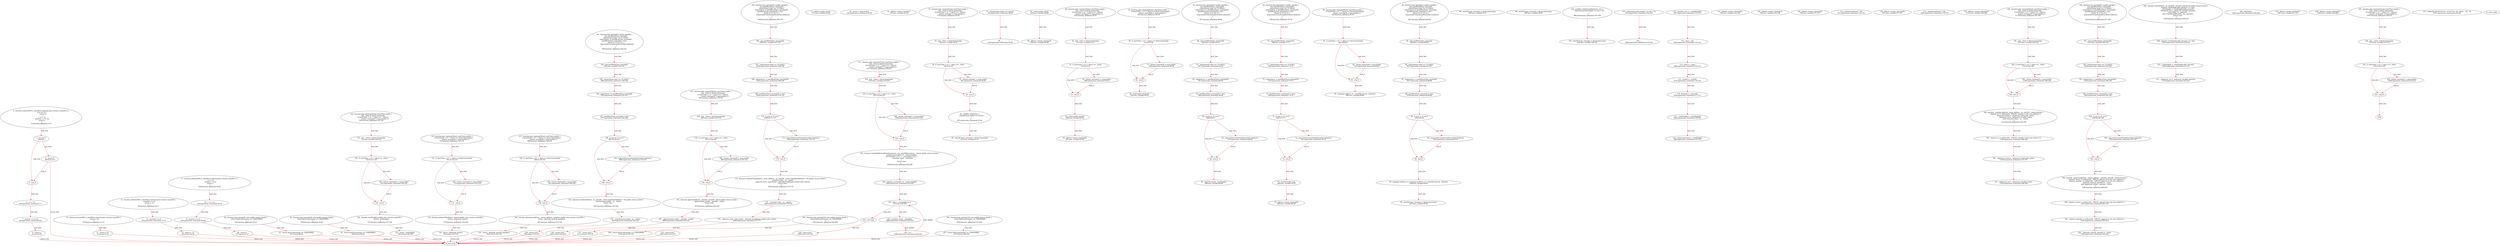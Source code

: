 digraph  {
15 [label="2_ function mul(uint256 a, uint256 b) internal pure returns (uint256 c) {\n    if (a == 0) {\n        return 0;\n    }\n    c = a * b;\n    assert(c / a == b);\n    return c;\n  }\n15-function_definition-3-10", method="mul(uint256 a,uint256 b)", type_label=function_definition];
33 [label="3_ if_a == 0\n33-if-4-6", method="mul(uint256 a,uint256 b)", type_label=if];
1613 [label="3_ end_if", method="mul(uint256 a,uint256 b)", type_label=end_if];
38 [label="4_ return 0;\n38-return-5-5", method="mul(uint256 a,uint256 b)", type_label=return];
40 [label="6_ c = a * b;\n40-expression_statement-7-7", method="mul(uint256 a,uint256 b)", type_label=expression_statement];
46 [label="7_ assert(c / a == b);\n46-expression_statement-8-8", method="mul(uint256 a,uint256 b)", type_label=expression_statement];
55 [label="8_ return c;\n55-return-9-9", method="mul(uint256 a,uint256 b)", type_label=return];
57 [label="10_ function div(uint256 a, uint256 b) internal pure returns (uint256) {\n    return a / b;\n  }\n57-function_definition-11-13", method="div(uint256 a,uint256 b)", type_label=function_definition];
74 [label="11_ return a / b;\n74-return-12-12", method="div(uint256 a,uint256 b)", type_label=return];
78 [label="13_ function sub(uint256 a, uint256 b) internal pure returns (uint256) {\n    assert(b <= a);\n    return a - b;\n  }\n78-function_definition-14-17", method="sub(uint256 a,uint256 b)", type_label=function_definition];
95 [label="14_ assert(b <= a);\n95-expression_statement-15-15", method="sub(uint256 a,uint256 b)", type_label=expression_statement];
102 [label="15_ return a - b;\n102-return-16-16", method="sub(uint256 a,uint256 b)", type_label=return];
106 [label="17_ function add(uint256 a, uint256 b) internal pure returns (uint256 c) {\n    c = a + b;\n    assert(c >= a);\n    return c;\n  }\n106-function_definition-18-22", method="add(uint256 a,uint256 b)", type_label=function_definition];
124 [label="18_ c = a + b;\n124-expression_statement-19-19", method="add(uint256 a,uint256 b)", type_label=expression_statement];
130 [label="19_ assert(c >= a);\n130-expression_statement-20-20", method="add(uint256 a,uint256 b)", type_label=expression_statement];
137 [label="20_ return c;\n137-return-21-21", method="add(uint256 a,uint256 b)", type_label=return];
142 [label="24_ function bug_tmstmp9() view public returns (bool) {\n    return block.timestamp >= 1546300800;\n  }\n142-function_definition-25-27", method="bug_tmstmp9()", type_label=function_definition];
151 [label="25_ return block.timestamp >= 1546300800;\n151-return-26-26", method="bug_tmstmp9()", type_label=return];
157 [label="27_ address public owner;\n157-new_variable-28-28", method="", type_label=new_variable];
164 [label="29_ owner = msg.sender;\n164-expression_statement-30-30", method="", type_label=expression_statement];
170 [label="31_ address winner_tmstmp7;\n170-new_variable-32-32", method="", type_label=new_variable];
174 [label="32_ function play_tmstmp7(uint startTime) public {\n	uint _vtime = block.timestamp;\n	if (startTime + (5 * 1 days) == _vtime){\n		winner_tmstmp7 = msg.sender;}}\n174-function_definition-33-36", method="play_tmstmp7(uint startTime)", type_label=function_definition];
182 [label="33_ uint _vtime = block.timestamp;\n182-new_variable-34-34", method="play_tmstmp7(uint startTime)", type_label=new_variable];
190 [label="34_ if_startTime + (5 * 1 days) == _vtime\n190-if-35-36", method="play_tmstmp7(uint startTime)", type_label=if];
1770 [label="34_ end_if", method="play_tmstmp7(uint startTime)", type_label=end_if];
201 [label="35_ winner_tmstmp7 = msg.sender;\n201-expression_statement-36-36", method="play_tmstmp7(uint startTime)", type_label=expression_statement];
207 [label="36_ modifier onlyOwner {\n        require(msg.sender == owner);\n        _;\n    }\n207-expression_statement-37-40", method="", type_label=expression_statement];
210 [label="37_ require(msg.sender == owner);\n210-expression_statement-38-38", method="", type_label=expression_statement];
219 [label="38_ _;\n219-expression_statement-39-39", method="", type_label=expression_statement];
221 [label="40_ uint256 bugv_tmstmp5 = block.timestamp;\n221-new_variable-41-41", method="", type_label=new_variable];
239 [label="44_ function bug_tmstmp25() view public returns (bool) {\n    return block.timestamp >= 1546300800;\n  }\n239-function_definition-45-47", method="bug_tmstmp25()", type_label=function_definition];
248 [label="45_ return block.timestamp >= 1546300800;\n248-return-46-46", method="bug_tmstmp25()", type_label=return];
254 [label="47_ string public name;\n254-new_variable-48-48", method="", type_label=new_variable];
259 [label="48_ address winner_tmstmp19;\n259-new_variable-49-49", method="", type_label=new_variable];
263 [label="49_ function play_tmstmp19(uint startTime) public {\n	uint _vtime = block.timestamp;\n	if (startTime + (5 * 1 days) == _vtime){\n		winner_tmstmp19 = msg.sender;}}\n263-function_definition-50-53", method="play_tmstmp19(uint startTime)", type_label=function_definition];
271 [label="50_ uint _vtime = block.timestamp;\n271-new_variable-51-51", method="play_tmstmp19(uint startTime)", type_label=new_variable];
279 [label="51_ if_startTime + (5 * 1 days) == _vtime\n279-if-52-53", method="play_tmstmp19(uint startTime)", type_label=if];
1859 [label="51_ end_if", method="play_tmstmp19(uint startTime)", type_label=end_if];
290 [label="52_ winner_tmstmp19 = msg.sender;\n290-expression_statement-53-53", method="play_tmstmp19(uint startTime)", type_label=expression_statement];
296 [label="53_ string public symbol;\n296-new_variable-54-54", method="", type_label=new_variable];
301 [label="54_ address winner_tmstmp26;\n301-new_variable-55-55", method="", type_label=new_variable];
305 [label="55_ function play_tmstmp26(uint startTime) public {\n	if (startTime + (5 * 1 days) == block.timestamp){\n		winner_tmstmp26 = msg.sender;}}\n305-function_definition-56-58", method="play_tmstmp26(uint startTime)", type_label=function_definition];
313 [label="56_ if_startTime + (5 * 1 days) == block.timestamp\n313-if-57-58", method="play_tmstmp26(uint startTime)", type_label=if];
1893 [label="56_ end_if", method="play_tmstmp26(uint startTime)", type_label=end_if];
326 [label="57_ winner_tmstmp26 = msg.sender;\n326-expression_statement-58-58", method="play_tmstmp26(uint startTime)", type_label=expression_statement];
332 [label="58_ uint8 public decimals;\n332-new_variable-59-59", method="", type_label=new_variable];
337 [label="59_ function bug_tmstmp20 () public payable {\n	uint pastBlockTime_tmstmp20;  \n	require(msg.value == 10 ether);  \n        require(now != pastBlockTime_tmstmp20);  \n        pastBlockTime_tmstmp20 = now;        \n        if(now % 15 == 0) {  \n            msg.sender.transfer(address(this).balance);\n        }\n    }\n337-function_definition-60-68", method="bug_tmstmp20()", type_label=function_definition];
342 [label="60_ uint pastBlockTime_tmstmp20;\n342-new_variable-61-61", method="bug_tmstmp20()", type_label=new_variable];
347 [label="61_ require(msg.value == 10 ether);\n347-expression_statement-62-62", method="bug_tmstmp20()", type_label=expression_statement];
357 [label="62_ require(now != pastBlockTime_tmstmp20);\n357-expression_statement-63-63", method="bug_tmstmp20()", type_label=expression_statement];
364 [label="63_ pastBlockTime_tmstmp20 = now;\n364-expression_statement-64-64", method="bug_tmstmp20()", type_label=expression_statement];
368 [label="64_ if_now % 15 == 0\n368-if-65-67", method="bug_tmstmp20()", type_label=if];
1948 [label="64_ end_if", method="bug_tmstmp20()", type_label=end_if];
375 [label="65_ msg.sender.transfer(address(this).balance);\n375-expression_statement-66-66", method="bug_tmstmp20()", type_label=expression_statement];
388 [label="68_ uint256 private _totalSupply;\n388-new_variable-69-69", method="", type_label=new_variable];
393 [label="69_ function bug_tmstmp32 () public payable {\n	uint pastBlockTime_tmstmp32;  \n	require(msg.value == 10 ether);  \n        require(now != pastBlockTime_tmstmp32);  \n        pastBlockTime_tmstmp32 = now;        \n        if(now % 15 == 0) {  \n            msg.sender.transfer(address(this).balance);\n        }\n    }\n393-function_definition-70-78", method="bug_tmstmp32()", type_label=function_definition];
398 [label="70_ uint pastBlockTime_tmstmp32;\n398-new_variable-71-71", method="bug_tmstmp32()", type_label=new_variable];
403 [label="71_ require(msg.value == 10 ether);\n403-expression_statement-72-72", method="bug_tmstmp32()", type_label=expression_statement];
413 [label="72_ require(now != pastBlockTime_tmstmp32);\n413-expression_statement-73-73", method="bug_tmstmp32()", type_label=expression_statement];
420 [label="73_ pastBlockTime_tmstmp32 = now;\n420-expression_statement-74-74", method="bug_tmstmp32()", type_label=expression_statement];
424 [label="74_ if_now % 15 == 0\n424-if-75-77", method="bug_tmstmp32()", type_label=if];
2004 [label="74_ end_if", method="bug_tmstmp32()", type_label=end_if];
431 [label="75_ msg.sender.transfer(address(this).balance);\n431-expression_statement-76-76", method="bug_tmstmp32()", type_label=expression_statement];
444 [label="78_ uint256 public cap;\n444-new_variable-79-79", method="", type_label=new_variable];
449 [label="79_ address winner_tmstmp38;\n449-new_variable-80-80", method="", type_label=new_variable];
453 [label="80_ function play_tmstmp38(uint startTime) public {\n	if (startTime + (5 * 1 days) == block.timestamp){\n		winner_tmstmp38 = msg.sender;}}\n453-function_definition-81-83", method="play_tmstmp38(uint startTime)", type_label=function_definition];
461 [label="81_ if_startTime + (5 * 1 days) == block.timestamp\n461-if-82-83", method="play_tmstmp38(uint startTime)", type_label=if];
2041 [label="81_ end_if", method="play_tmstmp38(uint startTime)", type_label=end_if];
474 [label="82_ winner_tmstmp38 = msg.sender;\n474-expression_statement-83-83", method="play_tmstmp38(uint startTime)", type_label=expression_statement];
480 [label="83_ mapping (address => uint256) private _balances;\n480-new_variable-84-84", method="", type_label=new_variable];
487 [label="84_ function bug_tmstmp4 () public payable {\n	uint pastBlockTime_tmstmp4;  \n	require(msg.value == 10 ether);  \n        require(now != pastBlockTime_tmstmp4);  \n        pastBlockTime_tmstmp4 = now;        \n        if(now % 15 == 0) {  \n            msg.sender.transfer(address(this).balance);\n        }\n    }\n487-function_definition-85-93", method="bug_tmstmp4()", type_label=function_definition];
492 [label="85_ uint pastBlockTime_tmstmp4;\n492-new_variable-86-86", method="bug_tmstmp4()", type_label=new_variable];
497 [label="86_ require(msg.value == 10 ether);\n497-expression_statement-87-87", method="bug_tmstmp4()", type_label=expression_statement];
507 [label="87_ require(now != pastBlockTime_tmstmp4);\n507-expression_statement-88-88", method="bug_tmstmp4()", type_label=expression_statement];
514 [label="88_ pastBlockTime_tmstmp4 = now;\n514-expression_statement-89-89", method="bug_tmstmp4()", type_label=expression_statement];
518 [label="89_ if_now % 15 == 0\n518-if-90-92", method="bug_tmstmp4()", type_label=if];
2098 [label="89_ end_if", method="bug_tmstmp4()", type_label=end_if];
525 [label="90_ msg.sender.transfer(address(this).balance);\n525-expression_statement-91-91", method="bug_tmstmp4()", type_label=expression_statement];
538 [label="93_ mapping (address => mapping (address => uint256)) private _allowed;\n538-new_variable-94-94", method="", type_label=new_variable];
547 [label="94_ uint256 bugv_tmstmp2 = block.timestamp;\n547-new_variable-95-95", method="", type_label=new_variable];
568 [label="96_ uint256 bugv_tmstmp3 = block.timestamp;\n568-new_variable-97-97", method="", type_label=new_variable];
589 [label="98_ uint256 bugv_tmstmp4 = block.timestamp;\n589-new_variable-99-99", method="", type_label=new_variable];
606 [label="100_ modifier onlyPayloadSize(uint size) {\n        require(msg.data.length >= size + 4);\n        _;\n    }\n606-expression_statement-101-104", method="", type_label=expression_statement];
613 [label="101_ require(msg.data.length >= size + 4);\n613-expression_statement-102-102", method="", type_label=expression_statement];
626 [label="102_ _;\n626-expression_statement-103-103", method="", type_label=expression_statement];
628 [label="104_ uint256 bugv_tmstmp1 = block.timestamp;\n628-new_variable-105-105", method="", type_label=new_variable];
657 [label="112_ require(_cap >= _initialSupply);\n657-expression_statement-113-113", method="", type_label=expression_statement];
664 [label="113_ cap = _cap;\n664-expression_statement-114-114", method="", type_label=expression_statement];
668 [label="114_ name = _name;\n668-expression_statement-115-115", method="", type_label=expression_statement];
672 [label="115_ symbol = _symbol;\n672-expression_statement-116-116", method="", type_label=expression_statement];
676 [label="116_ decimals = _decimals;\n676-expression_statement-117-117", method="", type_label=expression_statement];
680 [label="117_ _totalSupply = _initialSupply;\n680-expression_statement-118-118", method="", type_label=expression_statement];
684 [label="118_ _balances[owner] = _totalSupply;\n684-expression_statement-119-119", method="", type_label=expression_statement];
700 [label="121_ address winner_tmstmp23;\n700-new_variable-122-122", method="", type_label=new_variable];
704 [label="122_ function play_tmstmp23(uint startTime) public {\n	uint _vtime = block.timestamp;\n	if (startTime + (5 * 1 days) == _vtime){\n		winner_tmstmp23 = msg.sender;}}\n704-function_definition-123-126", method="play_tmstmp23(uint startTime)", type_label=function_definition];
712 [label="123_ uint _vtime = block.timestamp;\n712-new_variable-124-124", method="play_tmstmp23(uint startTime)", type_label=new_variable];
720 [label="124_ if_startTime + (5 * 1 days) == _vtime\n720-if-125-126", method="play_tmstmp23(uint startTime)", type_label=if];
2300 [label="124_ end_if", method="play_tmstmp23(uint startTime)", type_label=end_if];
731 [label="125_ winner_tmstmp23 = msg.sender;\n731-expression_statement-126-126", method="play_tmstmp23(uint startTime)", type_label=expression_statement];
737 [label="126_ function totalSupply() public view returns (uint256) {\n        return _totalSupply;\n    }\n737-function_definition-127-129", method="totalSupply()", type_label=function_definition];
746 [label="127_ return _totalSupply;\n746-return-128-128", method="totalSupply()", type_label=return];
748 [label="129_ address winner_tmstmp14;\n748-new_variable-130-130", method="", type_label=new_variable];
752 [label="130_ function play_tmstmp14(uint startTime) public {\n	if (startTime + (5 * 1 days) == block.timestamp){\n		winner_tmstmp14 = msg.sender;}}\n752-function_definition-131-133", method="play_tmstmp14(uint startTime)", type_label=function_definition];
760 [label="131_ if_startTime + (5 * 1 days) == block.timestamp\n760-if-132-133", method="play_tmstmp14(uint startTime)", type_label=if];
2340 [label="131_ end_if", method="play_tmstmp14(uint startTime)", type_label=end_if];
773 [label="132_ winner_tmstmp14 = msg.sender;\n773-expression_statement-133-133", method="play_tmstmp14(uint startTime)", type_label=expression_statement];
779 [label="133_ function balanceOf(address _owner) public view returns (uint256) {\n        return _balances[_owner];\n    }\n779-function_definition-134-136", method="balanceOf(address _owner)", type_label=function_definition];
792 [label="134_ return _balances[_owner];\n792-return-135-135", method="balanceOf(address _owner)", type_label=return];
796 [label="136_ address winner_tmstmp30;\n796-new_variable-137-137", method="", type_label=new_variable];
800 [label="137_ function play_tmstmp30(uint startTime) public {\n	if (startTime + (5 * 1 days) == block.timestamp){\n		winner_tmstmp30 = msg.sender;}}\n800-function_definition-138-140", method="play_tmstmp30(uint startTime)", type_label=function_definition];
808 [label="138_ if_startTime + (5 * 1 days) == block.timestamp\n808-if-139-140", method="play_tmstmp30(uint startTime)", type_label=if];
2388 [label="138_ end_if", method="play_tmstmp30(uint startTime)", type_label=end_if];
821 [label="139_ winner_tmstmp30 = msg.sender;\n821-expression_statement-140-140", method="play_tmstmp30(uint startTime)", type_label=expression_statement];
827 [label="140_ function allowance(address _owner, address _spender) public view returns (uint256) {\n        return _allowed[_owner][_spender];\n    }\n827-function_definition-141-143", method="allowance(address _owner,address _spender)", type_label=function_definition];
844 [label="141_ return _allowed[_owner][_spender];\n844-return-142-142", method="allowance(address _owner,address _spender)", type_label=return];
850 [label="143_ function bug_tmstmp8 () public payable {\n	uint pastBlockTime_tmstmp8;  \n	require(msg.value == 10 ether);  \n        require(now != pastBlockTime_tmstmp8);  \n        pastBlockTime_tmstmp8 = now;        \n        if(now % 15 == 0) {  \n            msg.sender.transfer(address(this).balance);\n        }\n    }\n850-function_definition-144-152", method="bug_tmstmp8()", type_label=function_definition];
855 [label="144_ uint pastBlockTime_tmstmp8;\n855-new_variable-145-145", method="bug_tmstmp8()", type_label=new_variable];
860 [label="145_ require(msg.value == 10 ether);\n860-expression_statement-146-146", method="bug_tmstmp8()", type_label=expression_statement];
870 [label="146_ require(now != pastBlockTime_tmstmp8);\n870-expression_statement-147-147", method="bug_tmstmp8()", type_label=expression_statement];
877 [label="147_ pastBlockTime_tmstmp8 = now;\n877-expression_statement-148-148", method="bug_tmstmp8()", type_label=expression_statement];
881 [label="148_ if_now % 15 == 0\n881-if-149-151", method="bug_tmstmp8()", type_label=if];
2461 [label="148_ end_if", method="bug_tmstmp8()", type_label=end_if];
888 [label="149_ msg.sender.transfer(address(this).balance);\n888-expression_statement-150-150", method="bug_tmstmp8()", type_label=expression_statement];
901 [label="152_ function transfer(address _to, uint256 _value) onlyPayloadSize(2 * 32) public returns (bool) {\n        _transfer(msg.sender, _to, _value);\n        return true;\n    }\n901-function_definition-153-156", method="transfer(address _to,uint256 _value)", type_label=function_definition];
911 [label="152_ onlyPayloadSize(2 * 32)\n911-expression_statement-153-153", method="transfer(address _to,uint256 _value)", type_label=expression_statement];
923 [label="153_ _transfer(msg.sender, _to, _value);\n923-expression_statement-154-154", method="transfer(address _to,uint256 _value)", type_label=expression_statement];
934 [label="154_ return true;\n934-return-155-155", method="transfer(address _to,uint256 _value)", type_label=return];
937 [label="156_ address winner_tmstmp39;\n937-new_variable-157-157", method="", type_label=new_variable];
941 [label="157_ function play_tmstmp39(uint startTime) public {\n	uint _vtime = block.timestamp;\n	if (startTime + (5 * 1 days) == _vtime){\n		winner_tmstmp39 = msg.sender;}}\n941-function_definition-158-161", method="play_tmstmp39(uint startTime)", type_label=function_definition];
949 [label="158_ uint _vtime = block.timestamp;\n949-new_variable-159-159", method="play_tmstmp39(uint startTime)", type_label=new_variable];
957 [label="159_ if_startTime + (5 * 1 days) == _vtime\n957-if-160-161", method="play_tmstmp39(uint startTime)", type_label=if];
2537 [label="159_ end_if", method="play_tmstmp39(uint startTime)", type_label=end_if];
968 [label="160_ winner_tmstmp39 = msg.sender;\n968-expression_statement-161-161", method="play_tmstmp39(uint startTime)", type_label=expression_statement];
974 [label="161_ function approve(address _spender, uint256 _value) public returns (bool) {\n        _approve(msg.sender, _spender, _value);\n        return true;\n    }\n974-function_definition-162-165", method="approve(address _spender,uint256 _value)", type_label=function_definition];
990 [label="162_ _approve(msg.sender, _spender, _value);\n990-expression_statement-163-163", method="approve(address _spender,uint256 _value)", type_label=expression_statement];
1001 [label="163_ return true;\n1001-return-164-164", method="approve(address _spender,uint256 _value)", type_label=return];
1004 [label="165_ function bug_tmstmp36 () public payable {\n	uint pastBlockTime_tmstmp36;  \n	require(msg.value == 10 ether);  \n        require(now != pastBlockTime_tmstmp36);  \n        pastBlockTime_tmstmp36 = now;        \n        if(now % 15 == 0) {  \n            msg.sender.transfer(address(this).balance);\n        }\n    }\n1004-function_definition-166-174", method="bug_tmstmp36()", type_label=function_definition];
1009 [label="166_ uint pastBlockTime_tmstmp36;\n1009-new_variable-167-167", method="bug_tmstmp36()", type_label=new_variable];
1014 [label="167_ require(msg.value == 10 ether);\n1014-expression_statement-168-168", method="bug_tmstmp36()", type_label=expression_statement];
1024 [label="168_ require(now != pastBlockTime_tmstmp36);\n1024-expression_statement-169-169", method="bug_tmstmp36()", type_label=expression_statement];
1031 [label="169_ pastBlockTime_tmstmp36 = now;\n1031-expression_statement-170-170", method="bug_tmstmp36()", type_label=expression_statement];
1035 [label="170_ if_now % 15 == 0\n1035-if-171-173", method="bug_tmstmp36()", type_label=if];
2615 [label="170_ end_if", method="bug_tmstmp36()", type_label=end_if];
1042 [label="171_ msg.sender.transfer(address(this).balance);\n1042-expression_statement-172-172", method="bug_tmstmp36()", type_label=expression_statement];
1055 [label="174_ function transferFrom(address _from, address _to, uint256 _value) onlyPayloadSize(3 * 32) public returns (bool) {\n        _transfer(_from, _to, _value);\n        _approve(_from, msg.sender, _allowed[_from][msg.sender].sub(_value));\n        return true;\n    }\n1055-function_definition-175-179", method="transferFrom(address _from,address _to,uint256 _value)", type_label=function_definition];
1069 [label="174_ onlyPayloadSize(3 * 32)\n1069-expression_statement-175-175", method="transferFrom(address _from,address _to,uint256 _value)", type_label=expression_statement];
1081 [label="175_ _transfer(_from, _to, _value);\n1081-expression_statement-176-176", method="transferFrom(address _from,address _to,uint256 _value)", type_label=expression_statement];
1090 [label="176_ _approve(_from, msg.sender, _allowed[_from][msg.sender].sub(_value));\n1090-expression_statement-177-177", method="transferFrom(address _from,address _to,uint256 _value)", type_label=expression_statement];
1112 [label="177_ return true;\n1112-return-178-178", method="transferFrom(address _from,address _to,uint256 _value)", type_label=return];
1115 [label="179_ address winner_tmstmp35;\n1115-new_variable-180-180", method="", type_label=new_variable];
1119 [label="180_ function play_tmstmp35(uint startTime) public {\n	uint _vtime = block.timestamp;\n	if (startTime + (5 * 1 days) == _vtime){\n		winner_tmstmp35 = msg.sender;}}\n1119-function_definition-181-184", method="play_tmstmp35(uint startTime)", type_label=function_definition];
1127 [label="181_ uint _vtime = block.timestamp;\n1127-new_variable-182-182", method="play_tmstmp35(uint startTime)", type_label=new_variable];
1135 [label="182_ if_startTime + (5 * 1 days) == _vtime\n1135-if-183-184", method="play_tmstmp35(uint startTime)", type_label=if];
2715 [label="182_ end_if", method="play_tmstmp35(uint startTime)", type_label=end_if];
1146 [label="183_ winner_tmstmp35 = msg.sender;\n1146-expression_statement-184-184", method="play_tmstmp35(uint startTime)", type_label=expression_statement];
1152 [label="184_ function _transfer(address _from, address _to, uint256 _value) internal {\n        require(_to != address(0), \"ERC20: transfer to the zero address\");\n        _balances[_from] = _balances[_from].sub(_value);\n        _balances[_to] = _balances[_to].add(_value);\n        emit Transfer(_from, _to, _value);\n    }\n1152-function_definition-185-190", method="_transfer(address _from,address _to,uint256 _value)", type_label=function_definition];
1168 [label="185_ require(_to != address(0), \"ERC20: transfer to the zero address\");\n1168-expression_statement-186-186", method="_transfer(address _from,address _to,uint256 _value)", type_label=expression_statement];
1180 [label="186_ _balances[_from] = _balances[_from].sub(_value);\n1180-expression_statement-187-187", method="_transfer(address _from,address _to,uint256 _value)", type_label=expression_statement];
1193 [label="187_ _balances[_to] = _balances[_to].add(_value);\n1193-expression_statement-188-188", method="_transfer(address _from,address _to,uint256 _value)", type_label=expression_statement];
1214 [label="190_ function bug_tmstmp40 () public payable {\n	uint pastBlockTime_tmstmp40;  \n	require(msg.value == 10 ether);  \n        require(now != pastBlockTime_tmstmp40);  \n        pastBlockTime_tmstmp40 = now;        \n        if(now % 15 == 0) {  \n            msg.sender.transfer(address(this).balance);\n        }\n    }\n1214-function_definition-191-199", method="bug_tmstmp40()", type_label=function_definition];
1219 [label="191_ uint pastBlockTime_tmstmp40;\n1219-new_variable-192-192", method="bug_tmstmp40()", type_label=new_variable];
1224 [label="192_ require(msg.value == 10 ether);\n1224-expression_statement-193-193", method="bug_tmstmp40()", type_label=expression_statement];
1234 [label="193_ require(now != pastBlockTime_tmstmp40);\n1234-expression_statement-194-194", method="bug_tmstmp40()", type_label=expression_statement];
1241 [label="194_ pastBlockTime_tmstmp40 = now;\n1241-expression_statement-195-195", method="bug_tmstmp40()", type_label=expression_statement];
1245 [label="195_ if_now % 15 == 0\n1245-if-196-198", method="bug_tmstmp40()", type_label=if];
2825 [label="195_ end_if", method="bug_tmstmp40()", type_label=end_if];
1252 [label="196_ msg.sender.transfer(address(this).balance);\n1252-expression_statement-197-197", method="bug_tmstmp40()", type_label=expression_statement];
1265 [label="199_ function _approve(address _owner, address _spender, uint256 _value) internal {\n        require(_owner != address(0), \"ERC20: approve from the zero address\");\n        require(_spender != address(0), \"ERC20: approve to the zero address\");\n        _allowed[_owner][_spender] = _value;\n        emit Approval(_owner, _spender, _value);\n    }\n1265-function_definition-200-205", method="_approve(address _owner,address _spender,uint256 _value)", type_label=function_definition];
1281 [label="200_ require(_owner != address(0), \"ERC20: approve from the zero address\");\n1281-expression_statement-201-201", method="_approve(address _owner,address _spender,uint256 _value)", type_label=expression_statement];
1293 [label="201_ require(_spender != address(0), \"ERC20: approve to the zero address\");\n1293-expression_statement-202-202", method="_approve(address _owner,address _spender,uint256 _value)", type_label=expression_statement];
1305 [label="202_ _allowed[_owner][_spender] = _value;\n1305-expression_statement-203-203", method="_approve(address _owner,address _spender,uint256 _value)", type_label=expression_statement];
1321 [label="205_ function bug_tmstmp33() view public returns (bool) {\n    return block.timestamp >= 1546300800;\n  }\n1321-function_definition-206-208", method="bug_tmstmp33()", type_label=function_definition];
1330 [label="206_ return block.timestamp >= 1546300800;\n1330-return-207-207", method="bug_tmstmp33()", type_label=return];
1336 [label="208_ function mint(address _to, uint256 _amount) onlyOwner public returns (bool) {\n        require(_totalSupply.add(_amount) <= cap);\n        _totalSupply = _totalSupply.add(_amount);\n        _balances[_to] = _balances[_to].add(_amount);\n        emit Mint(_to, _amount);\n        emit Transfer(address(0), _to, _amount);\n        return true;\n    }\n1336-function_definition-209-216", method="mint(address _to,uint256 _amount)", type_label=function_definition];
1346 [label="208_ onlyOwner\n1346-expression_statement-209-209", method="mint(address _to,uint256 _amount)", type_label=expression_statement];
1354 [label="209_ require(_totalSupply.add(_amount) <= cap);\n1354-expression_statement-210-210", method="mint(address _to,uint256 _amount)", type_label=expression_statement];
1366 [label="210_ _totalSupply = _totalSupply.add(_amount);\n1366-expression_statement-211-211", method="mint(address _to,uint256 _amount)", type_label=expression_statement];
1375 [label="211_ _balances[_to] = _balances[_to].add(_amount);\n1375-expression_statement-212-212", method="mint(address _to,uint256 _amount)", type_label=expression_statement];
1404 [label="214_ return true;\n1404-return-215-215", method="mint(address _to,uint256 _amount)", type_label=return];
1407 [label="216_ address winner_tmstmp27;\n1407-new_variable-217-217", method="", type_label=new_variable];
1411 [label="217_ function play_tmstmp27(uint startTime) public {\n	uint _vtime = block.timestamp;\n	if (startTime + (5 * 1 days) == _vtime){\n		winner_tmstmp27 = msg.sender;}}\n1411-function_definition-218-221", method="play_tmstmp27(uint startTime)", type_label=function_definition];
1419 [label="218_ uint _vtime = block.timestamp;\n1419-new_variable-219-219", method="play_tmstmp27(uint startTime)", type_label=new_variable];
1427 [label="219_ if_startTime + (5 * 1 days) == _vtime\n1427-if-220-221", method="play_tmstmp27(uint startTime)", type_label=if];
3007 [label="219_ end_if", method="play_tmstmp27(uint startTime)", type_label=end_if];
1438 [label="220_ winner_tmstmp27 = msg.sender;\n1438-expression_statement-221-221", method="play_tmstmp27(uint startTime)", type_label=expression_statement];
1444 [label="221_ function transferBatch(address[] memory _tos, uint256[] memory _values) public returns (bool) {\n        require(_tos.length == _values.length);\n        for (uint256 i = 0; i < _tos.length; i++) {\n            transfer(_tos[i], _values[i]);\n        }\n        return true;\n    }\n1444-function_definition-222-228", method="transferBatch(address[] memory _tos,uint256[] memory _values)", type_label=function_definition];
1462 [label="222_ require(_tos.length == _values.length);\n1462-expression_statement-223-223", method="transferBatch(address[] memory _tos,uint256[] memory _values)", type_label=expression_statement];
1473 [label="223_ for(i < _tos.length;;i++)\n1473-for-224-226", method="transferBatch(address[] memory _tos,uint256[] memory _values)", type_label=for];
3053 [label="223_ end_loop", method="transferBatch(address[] memory _tos,uint256[] memory _values)", type_label=end_loop];
1486 [label="223_ i++\n1486-expression_statement-224-224", method="transferBatch(address[] memory _tos,uint256[] memory _values)", type_label=expression_statement];
1489 [label="224_ transfer(_tos[i], _values[i]);\n1489-expression_statement-225-225", method="transferBatch(address[] memory _tos,uint256[] memory _values)", type_label=expression_statement];
1500 [label="226_ return true;\n1500-return-227-227", method="transferBatch(address[] memory _tos,uint256[] memory _values)", type_label=return];
1503 [label="228_ address winner_tmstmp31;\n1503-new_variable-229-229", method="", type_label=new_variable];
1507 [label="229_ function play_tmstmp31(uint startTime) public {\n	uint _vtime = block.timestamp;\n	if (startTime + (5 * 1 days) == _vtime){\n		winner_tmstmp31 = msg.sender;}}\n1507-function_definition-230-233", method="play_tmstmp31(uint startTime)", type_label=function_definition];
1515 [label="230_ uint _vtime = block.timestamp;\n1515-new_variable-231-231", method="play_tmstmp31(uint startTime)", type_label=new_variable];
1523 [label="231_ if_startTime + (5 * 1 days) == _vtime\n1523-if-232-233", method="play_tmstmp31(uint startTime)", type_label=if];
3103 [label="231_ end_if", method="play_tmstmp31(uint startTime)", type_label=end_if];
1534 [label="232_ winner_tmstmp31 = msg.sender;\n1534-expression_statement-233-233", method="play_tmstmp31(uint startTime)", type_label=expression_statement];
1547 [label="235_ TokenERC20(18*10**16, 12*10**16, \"XL Token\", \"XL\", 8)\n1547-expression_statement-236-236", method="", type_label=expression_statement];
1570 [label="236_ function bug_tmstmp13() view public returns (bool) {\n    return block.timestamp >= 1546300800;\n  }\n1570-function_definition-237-239", method="bug_tmstmp13()", type_label=function_definition];
1579 [label="237_ return block.timestamp >= 1546300800;\n1579-return-238-238", method="bug_tmstmp13()", type_label=return];
1 [label="0_ start_node", method="", type_label=start];
2 [label="0_ exit_node", method="", type_label=exit];
1540;
15 -> 33  [color=red, controlflow_type=next_line, edge_type=CFG_edge, key=0, label=next_line];
33 -> 38  [color=red, controlflow_type=pos_next, edge_type=CFG_edge, key=0, label=pos_next];
33 -> 1613  [color=red, controlflow_type=neg_next, edge_type=CFG_edge, key=0, label=neg_next];
1613 -> 40  [color=red, controlflow_type=next_line, edge_type=CFG_edge, key=0, label=next_line];
38 -> 1613  [color=red, controlflow_type=end_if, edge_type=CFG_edge, key=0, label=end_if];
38 -> 2  [color=red, controlflow_type=return_exit, edge_type=CFG_edge, key=0, label=return_exit];
40 -> 46  [color=red, controlflow_type=next_line, edge_type=CFG_edge, key=0, label=next_line];
46 -> 55  [color=red, controlflow_type=next_line, edge_type=CFG_edge, key=0, label=next_line];
55 -> 2  [color=red, controlflow_type=return_exit, edge_type=CFG_edge, key=0, label=return_exit];
57 -> 74  [color=red, controlflow_type=next_line, edge_type=CFG_edge, key=0, label=next_line];
74 -> 2  [color=red, controlflow_type=return_exit, edge_type=CFG_edge, key=0, label=return_exit];
78 -> 95  [color=red, controlflow_type=next_line, edge_type=CFG_edge, key=0, label=next_line];
95 -> 102  [color=red, controlflow_type=next_line, edge_type=CFG_edge, key=0, label=next_line];
102 -> 2  [color=red, controlflow_type=return_exit, edge_type=CFG_edge, key=0, label=return_exit];
106 -> 124  [color=red, controlflow_type=next_line, edge_type=CFG_edge, key=0, label=next_line];
124 -> 130  [color=red, controlflow_type=next_line, edge_type=CFG_edge, key=0, label=next_line];
130 -> 137  [color=red, controlflow_type=next_line, edge_type=CFG_edge, key=0, label=next_line];
137 -> 2  [color=red, controlflow_type=return_exit, edge_type=CFG_edge, key=0, label=return_exit];
142 -> 151  [color=red, controlflow_type=next_line, edge_type=CFG_edge, key=0, label=next_line];
151 -> 2  [color=red, controlflow_type=return_exit, edge_type=CFG_edge, key=0, label=return_exit];
174 -> 182  [color=red, controlflow_type=next_line, edge_type=CFG_edge, key=0, label=next_line];
182 -> 190  [color=red, controlflow_type=next_line, edge_type=CFG_edge, key=0, label=next_line];
190 -> 201  [color=red, controlflow_type=pos_next, edge_type=CFG_edge, key=0, label=pos_next];
190 -> 1770  [color=red, controlflow_type=neg_next, edge_type=CFG_edge, key=0, label=neg_next];
1770 -> 207  [color=red, controlflow_type=next_line, edge_type=CFG_edge, key=0, label=next_line];
201 -> 1770  [color=red, controlflow_type=end_if, edge_type=CFG_edge, key=0, label=end_if];
207 -> 221  [color=red, controlflow_type=next_line, edge_type=CFG_edge, key=0, label=next_line];
210 -> 219  [color=red, controlflow_type=next_line, edge_type=CFG_edge, key=0, label=next_line];
239 -> 248  [color=red, controlflow_type=next_line, edge_type=CFG_edge, key=0, label=next_line];
248 -> 2  [color=red, controlflow_type=return_exit, edge_type=CFG_edge, key=0, label=return_exit];
254 -> 259  [color=red, controlflow_type=next_line, edge_type=CFG_edge, key=0, label=next_line];
263 -> 271  [color=red, controlflow_type=next_line, edge_type=CFG_edge, key=0, label=next_line];
271 -> 279  [color=red, controlflow_type=next_line, edge_type=CFG_edge, key=0, label=next_line];
279 -> 290  [color=red, controlflow_type=pos_next, edge_type=CFG_edge, key=0, label=pos_next];
279 -> 1859  [color=red, controlflow_type=neg_next, edge_type=CFG_edge, key=0, label=neg_next];
1859 -> 296  [color=red, controlflow_type=next_line, edge_type=CFG_edge, key=0, label=next_line];
290 -> 1859  [color=red, controlflow_type=end_if, edge_type=CFG_edge, key=0, label=end_if];
296 -> 301  [color=red, controlflow_type=next_line, edge_type=CFG_edge, key=0, label=next_line];
305 -> 313  [color=red, controlflow_type=next_line, edge_type=CFG_edge, key=0, label=next_line];
313 -> 326  [color=red, controlflow_type=pos_next, edge_type=CFG_edge, key=0, label=pos_next];
313 -> 1893  [color=red, controlflow_type=neg_next, edge_type=CFG_edge, key=0, label=neg_next];
1893 -> 332  [color=red, controlflow_type=next_line, edge_type=CFG_edge, key=0, label=next_line];
326 -> 1893  [color=red, controlflow_type=end_if, edge_type=CFG_edge, key=0, label=end_if];
337 -> 342  [color=red, controlflow_type=next_line, edge_type=CFG_edge, key=0, label=next_line];
342 -> 347  [color=red, controlflow_type=next_line, edge_type=CFG_edge, key=0, label=next_line];
347 -> 357  [color=red, controlflow_type=next_line, edge_type=CFG_edge, key=0, label=next_line];
357 -> 364  [color=red, controlflow_type=next_line, edge_type=CFG_edge, key=0, label=next_line];
364 -> 368  [color=red, controlflow_type=next_line, edge_type=CFG_edge, key=0, label=next_line];
368 -> 375  [color=red, controlflow_type=pos_next, edge_type=CFG_edge, key=0, label=pos_next];
368 -> 1948  [color=red, controlflow_type=neg_next, edge_type=CFG_edge, key=0, label=neg_next];
1948 -> 388  [color=red, controlflow_type=next_line, edge_type=CFG_edge, key=0, label=next_line];
375 -> 1948  [color=red, controlflow_type=end_if, edge_type=CFG_edge, key=0, label=end_if];
393 -> 398  [color=red, controlflow_type=next_line, edge_type=CFG_edge, key=0, label=next_line];
398 -> 403  [color=red, controlflow_type=next_line, edge_type=CFG_edge, key=0, label=next_line];
403 -> 413  [color=red, controlflow_type=next_line, edge_type=CFG_edge, key=0, label=next_line];
413 -> 420  [color=red, controlflow_type=next_line, edge_type=CFG_edge, key=0, label=next_line];
420 -> 424  [color=red, controlflow_type=next_line, edge_type=CFG_edge, key=0, label=next_line];
424 -> 431  [color=red, controlflow_type=pos_next, edge_type=CFG_edge, key=0, label=pos_next];
424 -> 2004  [color=red, controlflow_type=neg_next, edge_type=CFG_edge, key=0, label=neg_next];
2004 -> 444  [color=red, controlflow_type=next_line, edge_type=CFG_edge, key=0, label=next_line];
431 -> 2004  [color=red, controlflow_type=end_if, edge_type=CFG_edge, key=0, label=end_if];
444 -> 449  [color=red, controlflow_type=next_line, edge_type=CFG_edge, key=0, label=next_line];
453 -> 461  [color=red, controlflow_type=next_line, edge_type=CFG_edge, key=0, label=next_line];
461 -> 474  [color=red, controlflow_type=pos_next, edge_type=CFG_edge, key=0, label=pos_next];
461 -> 2041  [color=red, controlflow_type=neg_next, edge_type=CFG_edge, key=0, label=neg_next];
2041 -> 480  [color=red, controlflow_type=next_line, edge_type=CFG_edge, key=0, label=next_line];
474 -> 2041  [color=red, controlflow_type=end_if, edge_type=CFG_edge, key=0, label=end_if];
487 -> 492  [color=red, controlflow_type=next_line, edge_type=CFG_edge, key=0, label=next_line];
492 -> 497  [color=red, controlflow_type=next_line, edge_type=CFG_edge, key=0, label=next_line];
497 -> 507  [color=red, controlflow_type=next_line, edge_type=CFG_edge, key=0, label=next_line];
507 -> 514  [color=red, controlflow_type=next_line, edge_type=CFG_edge, key=0, label=next_line];
514 -> 518  [color=red, controlflow_type=next_line, edge_type=CFG_edge, key=0, label=next_line];
518 -> 525  [color=red, controlflow_type=pos_next, edge_type=CFG_edge, key=0, label=pos_next];
518 -> 2098  [color=red, controlflow_type=neg_next, edge_type=CFG_edge, key=0, label=neg_next];
2098 -> 538  [color=red, controlflow_type=next_line, edge_type=CFG_edge, key=0, label=next_line];
525 -> 2098  [color=red, controlflow_type=end_if, edge_type=CFG_edge, key=0, label=end_if];
538 -> 547  [color=red, controlflow_type=next_line, edge_type=CFG_edge, key=0, label=next_line];
606 -> 628  [color=red, controlflow_type=next_line, edge_type=CFG_edge, key=0, label=next_line];
613 -> 626  [color=red, controlflow_type=next_line, edge_type=CFG_edge, key=0, label=next_line];
657 -> 664  [color=red, controlflow_type=next_line, edge_type=CFG_edge, key=0, label=next_line];
664 -> 668  [color=red, controlflow_type=next_line, edge_type=CFG_edge, key=0, label=next_line];
668 -> 672  [color=red, controlflow_type=next_line, edge_type=CFG_edge, key=0, label=next_line];
672 -> 676  [color=red, controlflow_type=next_line, edge_type=CFG_edge, key=0, label=next_line];
676 -> 680  [color=red, controlflow_type=next_line, edge_type=CFG_edge, key=0, label=next_line];
680 -> 684  [color=red, controlflow_type=next_line, edge_type=CFG_edge, key=0, label=next_line];
704 -> 712  [color=red, controlflow_type=next_line, edge_type=CFG_edge, key=0, label=next_line];
712 -> 720  [color=red, controlflow_type=next_line, edge_type=CFG_edge, key=0, label=next_line];
720 -> 731  [color=red, controlflow_type=pos_next, edge_type=CFG_edge, key=0, label=pos_next];
720 -> 2300  [color=red, controlflow_type=neg_next, edge_type=CFG_edge, key=0, label=neg_next];
2300 -> 737  [color=red, controlflow_type=next_line, edge_type=CFG_edge, key=0, label=next_line];
731 -> 2300  [color=red, controlflow_type=end_if, edge_type=CFG_edge, key=0, label=end_if];
737 -> 746  [color=red, controlflow_type=next_line, edge_type=CFG_edge, key=0, label=next_line];
746 -> 2  [color=red, controlflow_type=return_exit, edge_type=CFG_edge, key=0, label=return_exit];
752 -> 760  [color=red, controlflow_type=next_line, edge_type=CFG_edge, key=0, label=next_line];
760 -> 773  [color=red, controlflow_type=pos_next, edge_type=CFG_edge, key=0, label=pos_next];
760 -> 2340  [color=red, controlflow_type=neg_next, edge_type=CFG_edge, key=0, label=neg_next];
2340 -> 779  [color=red, controlflow_type=next_line, edge_type=CFG_edge, key=0, label=next_line];
773 -> 2340  [color=red, controlflow_type=end_if, edge_type=CFG_edge, key=0, label=end_if];
779 -> 792  [color=red, controlflow_type=next_line, edge_type=CFG_edge, key=0, label=next_line];
792 -> 2  [color=red, controlflow_type=return_exit, edge_type=CFG_edge, key=0, label=return_exit];
800 -> 808  [color=red, controlflow_type=next_line, edge_type=CFG_edge, key=0, label=next_line];
808 -> 821  [color=red, controlflow_type=pos_next, edge_type=CFG_edge, key=0, label=pos_next];
808 -> 2388  [color=red, controlflow_type=neg_next, edge_type=CFG_edge, key=0, label=neg_next];
2388 -> 827  [color=red, controlflow_type=next_line, edge_type=CFG_edge, key=0, label=next_line];
821 -> 2388  [color=red, controlflow_type=end_if, edge_type=CFG_edge, key=0, label=end_if];
827 -> 844  [color=red, controlflow_type=next_line, edge_type=CFG_edge, key=0, label=next_line];
844 -> 2  [color=red, controlflow_type=return_exit, edge_type=CFG_edge, key=0, label=return_exit];
850 -> 855  [color=red, controlflow_type=next_line, edge_type=CFG_edge, key=0, label=next_line];
855 -> 860  [color=red, controlflow_type=next_line, edge_type=CFG_edge, key=0, label=next_line];
860 -> 870  [color=red, controlflow_type=next_line, edge_type=CFG_edge, key=0, label=next_line];
870 -> 877  [color=red, controlflow_type=next_line, edge_type=CFG_edge, key=0, label=next_line];
877 -> 881  [color=red, controlflow_type=next_line, edge_type=CFG_edge, key=0, label=next_line];
881 -> 888  [color=red, controlflow_type=pos_next, edge_type=CFG_edge, key=0, label=pos_next];
881 -> 2461  [color=red, controlflow_type=neg_next, edge_type=CFG_edge, key=0, label=neg_next];
2461 -> 901  [color=red, controlflow_type=next_line, edge_type=CFG_edge, key=0, label=next_line];
888 -> 2461  [color=red, controlflow_type=end_if, edge_type=CFG_edge, key=0, label=end_if];
901 -> 923  [color=red, controlflow_type=next_line, edge_type=CFG_edge, key=0, label=next_line];
923 -> 934  [color=red, controlflow_type=next_line, edge_type=CFG_edge, key=0, label=next_line];
934 -> 2  [color=red, controlflow_type=return_exit, edge_type=CFG_edge, key=0, label=return_exit];
941 -> 949  [color=red, controlflow_type=next_line, edge_type=CFG_edge, key=0, label=next_line];
949 -> 957  [color=red, controlflow_type=next_line, edge_type=CFG_edge, key=0, label=next_line];
957 -> 968  [color=red, controlflow_type=pos_next, edge_type=CFG_edge, key=0, label=pos_next];
957 -> 2537  [color=red, controlflow_type=neg_next, edge_type=CFG_edge, key=0, label=neg_next];
2537 -> 974  [color=red, controlflow_type=next_line, edge_type=CFG_edge, key=0, label=next_line];
968 -> 2537  [color=red, controlflow_type=end_if, edge_type=CFG_edge, key=0, label=end_if];
974 -> 990  [color=red, controlflow_type=next_line, edge_type=CFG_edge, key=0, label=next_line];
990 -> 1001  [color=red, controlflow_type=next_line, edge_type=CFG_edge, key=0, label=next_line];
1001 -> 2  [color=red, controlflow_type=return_exit, edge_type=CFG_edge, key=0, label=return_exit];
1004 -> 1009  [color=red, controlflow_type=next_line, edge_type=CFG_edge, key=0, label=next_line];
1009 -> 1014  [color=red, controlflow_type=next_line, edge_type=CFG_edge, key=0, label=next_line];
1014 -> 1024  [color=red, controlflow_type=next_line, edge_type=CFG_edge, key=0, label=next_line];
1024 -> 1031  [color=red, controlflow_type=next_line, edge_type=CFG_edge, key=0, label=next_line];
1031 -> 1035  [color=red, controlflow_type=next_line, edge_type=CFG_edge, key=0, label=next_line];
1035 -> 1042  [color=red, controlflow_type=pos_next, edge_type=CFG_edge, key=0, label=pos_next];
1035 -> 2615  [color=red, controlflow_type=neg_next, edge_type=CFG_edge, key=0, label=neg_next];
2615 -> 1055  [color=red, controlflow_type=next_line, edge_type=CFG_edge, key=0, label=next_line];
1042 -> 2615  [color=red, controlflow_type=end_if, edge_type=CFG_edge, key=0, label=end_if];
1055 -> 1081  [color=red, controlflow_type=next_line, edge_type=CFG_edge, key=0, label=next_line];
1081 -> 1090  [color=red, controlflow_type=next_line, edge_type=CFG_edge, key=0, label=next_line];
1090 -> 1112  [color=red, controlflow_type=next_line, edge_type=CFG_edge, key=0, label=next_line];
1112 -> 2  [color=red, controlflow_type=return_exit, edge_type=CFG_edge, key=0, label=return_exit];
1119 -> 1127  [color=red, controlflow_type=next_line, edge_type=CFG_edge, key=0, label=next_line];
1127 -> 1135  [color=red, controlflow_type=next_line, edge_type=CFG_edge, key=0, label=next_line];
1135 -> 1146  [color=red, controlflow_type=pos_next, edge_type=CFG_edge, key=0, label=pos_next];
1135 -> 2715  [color=red, controlflow_type=neg_next, edge_type=CFG_edge, key=0, label=neg_next];
2715 -> 1152  [color=red, controlflow_type=next_line, edge_type=CFG_edge, key=0, label=next_line];
1146 -> 2715  [color=red, controlflow_type=end_if, edge_type=CFG_edge, key=0, label=end_if];
1152 -> 1168  [color=red, controlflow_type=next_line, edge_type=CFG_edge, key=0, label=next_line];
1168 -> 1180  [color=red, controlflow_type=next_line, edge_type=CFG_edge, key=0, label=next_line];
1180 -> 1193  [color=red, controlflow_type=next_line, edge_type=CFG_edge, key=0, label=next_line];
1214 -> 1219  [color=red, controlflow_type=next_line, edge_type=CFG_edge, key=0, label=next_line];
1219 -> 1224  [color=red, controlflow_type=next_line, edge_type=CFG_edge, key=0, label=next_line];
1224 -> 1234  [color=red, controlflow_type=next_line, edge_type=CFG_edge, key=0, label=next_line];
1234 -> 1241  [color=red, controlflow_type=next_line, edge_type=CFG_edge, key=0, label=next_line];
1241 -> 1245  [color=red, controlflow_type=next_line, edge_type=CFG_edge, key=0, label=next_line];
1245 -> 1252  [color=red, controlflow_type=pos_next, edge_type=CFG_edge, key=0, label=pos_next];
1245 -> 2825  [color=red, controlflow_type=neg_next, edge_type=CFG_edge, key=0, label=neg_next];
2825 -> 1265  [color=red, controlflow_type=next_line, edge_type=CFG_edge, key=0, label=next_line];
1252 -> 2825  [color=red, controlflow_type=end_if, edge_type=CFG_edge, key=0, label=end_if];
1265 -> 1281  [color=red, controlflow_type=next_line, edge_type=CFG_edge, key=0, label=next_line];
1281 -> 1293  [color=red, controlflow_type=next_line, edge_type=CFG_edge, key=0, label=next_line];
1293 -> 1305  [color=red, controlflow_type=next_line, edge_type=CFG_edge, key=0, label=next_line];
1321 -> 1330  [color=red, controlflow_type=next_line, edge_type=CFG_edge, key=0, label=next_line];
1330 -> 2  [color=red, controlflow_type=return_exit, edge_type=CFG_edge, key=0, label=return_exit];
1336 -> 1354  [color=red, controlflow_type=next_line, edge_type=CFG_edge, key=0, label=next_line];
1354 -> 1366  [color=red, controlflow_type=next_line, edge_type=CFG_edge, key=0, label=next_line];
1366 -> 1375  [color=red, controlflow_type=next_line, edge_type=CFG_edge, key=0, label=next_line];
1404 -> 2  [color=red, controlflow_type=return_exit, edge_type=CFG_edge, key=0, label=return_exit];
1411 -> 1419  [color=red, controlflow_type=next_line, edge_type=CFG_edge, key=0, label=next_line];
1419 -> 1427  [color=red, controlflow_type=next_line, edge_type=CFG_edge, key=0, label=next_line];
1427 -> 1438  [color=red, controlflow_type=pos_next, edge_type=CFG_edge, key=0, label=pos_next];
1427 -> 3007  [color=red, controlflow_type=neg_next, edge_type=CFG_edge, key=0, label=neg_next];
3007 -> 1444  [color=red, controlflow_type=next_line, edge_type=CFG_edge, key=0, label=next_line];
1438 -> 3007  [color=red, controlflow_type=end_if, edge_type=CFG_edge, key=0, label=end_if];
1444 -> 1462  [color=red, controlflow_type=next_line, edge_type=CFG_edge, key=0, label=next_line];
1462 -> 1473  [color=red, controlflow_type=next_line, edge_type=CFG_edge, key=0, label=next_line];
1473 -> 1489  [color=red, controlflow_type=pos_next, edge_type=CFG_edge, key=0, label=pos_next];
1473 -> 3053  [color=red, controlflow_type=neg_next, edge_type=CFG_edge, key=0, label=neg_next];
3053 -> 1500  [color=red, controlflow_type=next_line, edge_type=CFG_edge, key=0, label=next_line];
1486 -> 1473  [color=red, controlflow_type=loop_update, edge_type=CFG_edge, key=0, label=loop_update];
1489 -> 1486  [color=red, controlflow_type=loop_update, edge_type=CFG_edge, key=0, label=loop_update];
1500 -> 2  [color=red, controlflow_type=return_exit, edge_type=CFG_edge, key=0, label=return_exit];
1507 -> 1515  [color=red, controlflow_type=next_line, edge_type=CFG_edge, key=0, label=next_line];
1515 -> 1523  [color=red, controlflow_type=next_line, edge_type=CFG_edge, key=0, label=next_line];
1523 -> 1534  [color=red, controlflow_type=pos_next, edge_type=CFG_edge, key=0, label=pos_next];
1523 -> 3103  [color=red, controlflow_type=neg_next, edge_type=CFG_edge, key=0, label=neg_next];
3103 -> 1540  [color=red, controlflow_type=next_line, edge_type=CFG_edge, key=0, label=next_line];
1534 -> 3103  [color=red, controlflow_type=end_if, edge_type=CFG_edge, key=0, label=end_if];
1570 -> 1579  [color=red, controlflow_type=next_line, edge_type=CFG_edge, key=0, label=next_line];
1579 -> 2  [color=red, controlflow_type=return_exit, edge_type=CFG_edge, key=0, label=return_exit];
}
